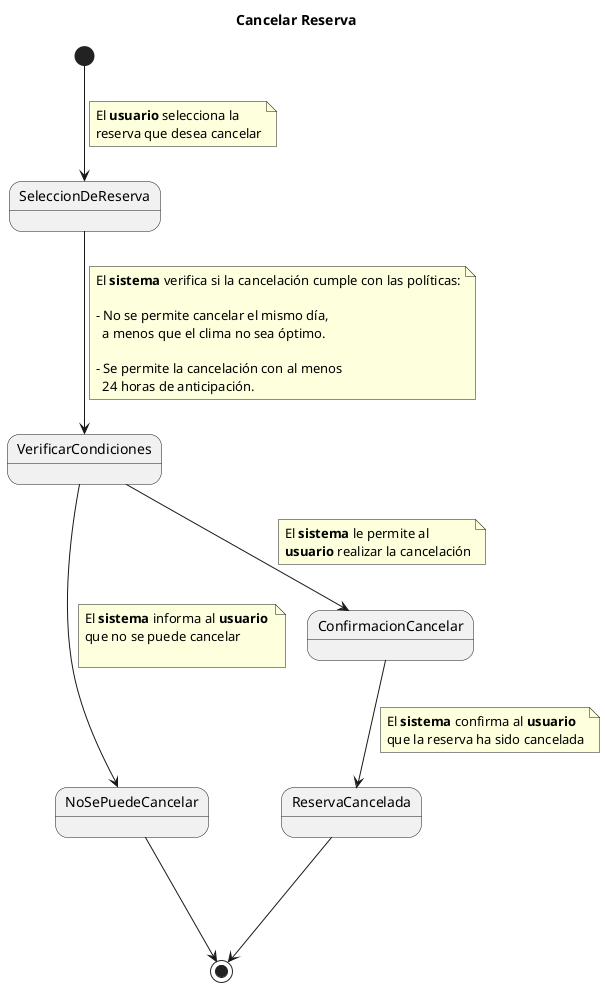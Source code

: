 @startuml
title Cancelar Reserva

[*] --> SeleccionDeReserva
note on link
 El **usuario** selecciona la 
 reserva que desea cancelar
end note

SeleccionDeReserva --> VerificarCondiciones
note on link
 El **sistema** verifica si la cancelación cumple con las políticas:

 - No se permite cancelar el mismo día, 
   a menos que el clima no sea óptimo.

 - Se permite la cancelación con al menos 
   24 horas de anticipación.
end note

VerificarCondiciones ---> NoSePuedeCancelar 
note on link
 El **sistema** informa al **usuario** 
 que no se puede cancelar

end note

VerificarCondiciones --> ConfirmacionCancelar
note on link
El **sistema** le permite al 
**usuario** realizar la cancelación
end note

ConfirmacionCancelar --> ReservaCancelada
note on link
El **sistema** confirma al **usuario**
que la reserva ha sido cancelada
end note


NoSePuedeCancelar ---> [*] 
ReservaCancelada ---> [*]

@enduml
